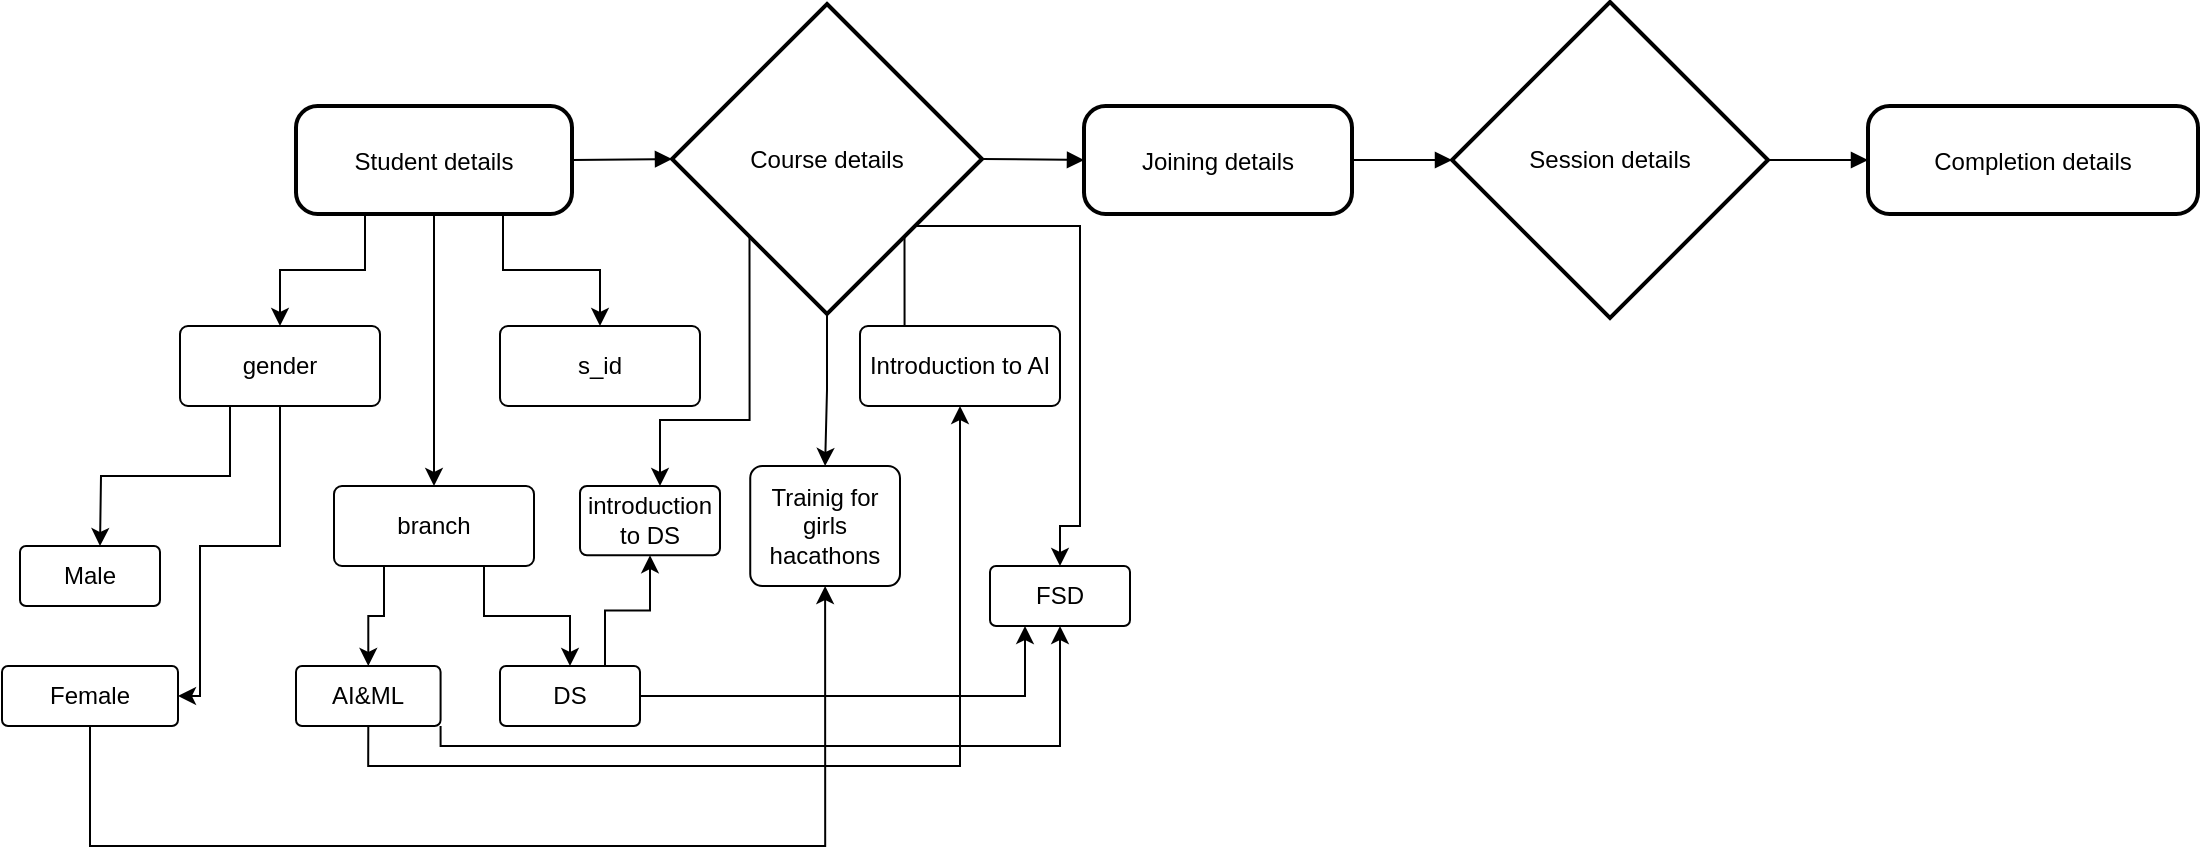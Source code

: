 <mxfile version="26.0.7">
  <diagram name="Page-1" id="CCB2cVTdaIu6jNca1BLb">
    <mxGraphModel dx="1842" dy="550" grid="1" gridSize="10" guides="1" tooltips="1" connect="1" arrows="1" fold="1" page="1" pageScale="1" pageWidth="850" pageHeight="1100" math="0" shadow="0">
      <root>
        <mxCell id="0" />
        <mxCell id="1" parent="0" />
        <mxCell id="g794czNFcYQLgTmDLKgu-10" style="edgeStyle=orthogonalEdgeStyle;rounded=0;orthogonalLoop=1;jettySize=auto;html=1;exitX=0.25;exitY=1;exitDx=0;exitDy=0;" edge="1" parent="1" source="2" target="g794czNFcYQLgTmDLKgu-11">
          <mxGeometry relative="1" as="geometry">
            <mxPoint x="43" y="190" as="targetPoint" />
          </mxGeometry>
        </mxCell>
        <mxCell id="g794czNFcYQLgTmDLKgu-13" style="edgeStyle=orthogonalEdgeStyle;rounded=0;orthogonalLoop=1;jettySize=auto;html=1;exitX=0.75;exitY=1;exitDx=0;exitDy=0;" edge="1" parent="1" source="2" target="g794czNFcYQLgTmDLKgu-14">
          <mxGeometry relative="1" as="geometry">
            <mxPoint x="160.0" y="160" as="targetPoint" />
          </mxGeometry>
        </mxCell>
        <mxCell id="g794czNFcYQLgTmDLKgu-15" style="edgeStyle=orthogonalEdgeStyle;rounded=0;orthogonalLoop=1;jettySize=auto;html=1;exitX=0.5;exitY=1;exitDx=0;exitDy=0;" edge="1" parent="1" source="2" target="g794czNFcYQLgTmDLKgu-16">
          <mxGeometry relative="1" as="geometry">
            <mxPoint x="80" y="280" as="targetPoint" />
          </mxGeometry>
        </mxCell>
        <mxCell id="2" value="Student details" style="rounded=1;arcSize=20;strokeWidth=2" parent="1" vertex="1">
          <mxGeometry x="8" y="60" width="138" height="54" as="geometry" />
        </mxCell>
        <mxCell id="g794czNFcYQLgTmDLKgu-28" style="edgeStyle=orthogonalEdgeStyle;rounded=0;orthogonalLoop=1;jettySize=auto;html=1;exitX=0.5;exitY=1;exitDx=0;exitDy=0;" edge="1" parent="1" source="3" target="g794czNFcYQLgTmDLKgu-29">
          <mxGeometry relative="1" as="geometry">
            <mxPoint x="273.238" y="260" as="targetPoint" />
          </mxGeometry>
        </mxCell>
        <mxCell id="g794czNFcYQLgTmDLKgu-31" style="edgeStyle=orthogonalEdgeStyle;rounded=0;orthogonalLoop=1;jettySize=auto;html=1;exitX=1;exitY=1;exitDx=0;exitDy=0;" edge="1" parent="1" source="3" target="g794czNFcYQLgTmDLKgu-32">
          <mxGeometry relative="1" as="geometry">
            <mxPoint x="340" y="190" as="targetPoint" />
          </mxGeometry>
        </mxCell>
        <mxCell id="g794czNFcYQLgTmDLKgu-34" style="edgeStyle=orthogonalEdgeStyle;rounded=0;orthogonalLoop=1;jettySize=auto;html=1;exitX=0;exitY=1;exitDx=0;exitDy=0;" edge="1" parent="1" source="3" target="g794czNFcYQLgTmDLKgu-35">
          <mxGeometry relative="1" as="geometry">
            <mxPoint x="190.0" y="270.762" as="targetPoint" />
            <Array as="points">
              <mxPoint x="235" y="217" />
              <mxPoint x="190" y="217" />
            </Array>
          </mxGeometry>
        </mxCell>
        <mxCell id="g794czNFcYQLgTmDLKgu-37" style="edgeStyle=orthogonalEdgeStyle;rounded=0;orthogonalLoop=1;jettySize=auto;html=1;exitX=1;exitY=0;exitDx=0;exitDy=0;entryX=0.5;entryY=0;entryDx=0;entryDy=0;" edge="1" parent="1" source="3" target="g794czNFcYQLgTmDLKgu-38">
          <mxGeometry relative="1" as="geometry">
            <mxPoint x="390" y="280" as="targetPoint" />
            <Array as="points">
              <mxPoint x="312" y="120" />
              <mxPoint x="400" y="120" />
              <mxPoint x="400" y="270" />
              <mxPoint x="390" y="270" />
            </Array>
          </mxGeometry>
        </mxCell>
        <mxCell id="3" value="Course details" style="rhombus;strokeWidth=2;whiteSpace=wrap;" parent="1" vertex="1">
          <mxGeometry x="196" y="9" width="155" height="155" as="geometry" />
        </mxCell>
        <mxCell id="4" value="Joining details" style="rounded=1;arcSize=20;strokeWidth=2" parent="1" vertex="1">
          <mxGeometry x="402" y="60" width="134" height="54" as="geometry" />
        </mxCell>
        <mxCell id="5" value="Session details" style="rhombus;strokeWidth=2;whiteSpace=wrap;" parent="1" vertex="1">
          <mxGeometry x="586" y="8" width="158" height="158" as="geometry" />
        </mxCell>
        <mxCell id="6" value="Completion details" style="rounded=1;arcSize=20;strokeWidth=2" parent="1" vertex="1">
          <mxGeometry x="794" y="60" width="165" height="54" as="geometry" />
        </mxCell>
        <mxCell id="7" value="" style="curved=1;startArrow=none;endArrow=block;exitX=1;exitY=0.5;entryX=0;entryY=0.5;" parent="1" source="2" target="3" edge="1">
          <mxGeometry relative="1" as="geometry">
            <Array as="points" />
          </mxGeometry>
        </mxCell>
        <mxCell id="8" value="" style="curved=1;startArrow=none;endArrow=block;exitX=1.01;exitY=0.5;entryX=0;entryY=0.5;" parent="1" source="3" target="4" edge="1">
          <mxGeometry relative="1" as="geometry">
            <Array as="points" />
          </mxGeometry>
        </mxCell>
        <mxCell id="9" value="" style="curved=1;startArrow=none;endArrow=block;exitX=1;exitY=0.5;entryX=0;entryY=0.5;" parent="1" source="4" target="5" edge="1">
          <mxGeometry relative="1" as="geometry">
            <Array as="points" />
          </mxGeometry>
        </mxCell>
        <mxCell id="10" value="" style="curved=1;startArrow=none;endArrow=block;exitX=1;exitY=0.5;entryX=0;entryY=0.5;" parent="1" source="5" target="6" edge="1">
          <mxGeometry relative="1" as="geometry">
            <Array as="points" />
          </mxGeometry>
        </mxCell>
        <mxCell id="g794czNFcYQLgTmDLKgu-17" style="edgeStyle=orthogonalEdgeStyle;rounded=0;orthogonalLoop=1;jettySize=auto;html=1;exitX=0.25;exitY=1;exitDx=0;exitDy=0;" edge="1" parent="1" source="g794czNFcYQLgTmDLKgu-11">
          <mxGeometry relative="1" as="geometry">
            <mxPoint x="-90" y="280" as="targetPoint" />
          </mxGeometry>
        </mxCell>
        <mxCell id="g794czNFcYQLgTmDLKgu-19" style="edgeStyle=orthogonalEdgeStyle;rounded=0;orthogonalLoop=1;jettySize=auto;html=1;exitX=0.5;exitY=1;exitDx=0;exitDy=0;" edge="1" parent="1" source="g794czNFcYQLgTmDLKgu-11" target="g794czNFcYQLgTmDLKgu-20">
          <mxGeometry relative="1" as="geometry">
            <mxPoint x="-40" y="300" as="targetPoint" />
            <Array as="points">
              <mxPoint y="280" />
              <mxPoint x="-40" y="280" />
            </Array>
          </mxGeometry>
        </mxCell>
        <mxCell id="g794czNFcYQLgTmDLKgu-11" value="gender" style="rounded=1;arcSize=10;whiteSpace=wrap;html=1;align=center;" vertex="1" parent="1">
          <mxGeometry x="-50" y="170" width="100" height="40" as="geometry" />
        </mxCell>
        <mxCell id="g794czNFcYQLgTmDLKgu-14" value="s_id" style="rounded=1;arcSize=10;whiteSpace=wrap;html=1;align=center;" vertex="1" parent="1">
          <mxGeometry x="110.0" y="170" width="100" height="40" as="geometry" />
        </mxCell>
        <mxCell id="g794czNFcYQLgTmDLKgu-23" style="edgeStyle=orthogonalEdgeStyle;rounded=0;orthogonalLoop=1;jettySize=auto;html=1;exitX=0.25;exitY=1;exitDx=0;exitDy=0;" edge="1" parent="1" source="g794czNFcYQLgTmDLKgu-16" target="g794czNFcYQLgTmDLKgu-25">
          <mxGeometry relative="1" as="geometry">
            <mxPoint x="52.286" y="350" as="targetPoint" />
          </mxGeometry>
        </mxCell>
        <mxCell id="g794czNFcYQLgTmDLKgu-26" style="edgeStyle=orthogonalEdgeStyle;rounded=0;orthogonalLoop=1;jettySize=auto;html=1;exitX=0.75;exitY=1;exitDx=0;exitDy=0;" edge="1" parent="1" source="g794czNFcYQLgTmDLKgu-16" target="g794czNFcYQLgTmDLKgu-27">
          <mxGeometry relative="1" as="geometry">
            <mxPoint x="140.0" y="350" as="targetPoint" />
          </mxGeometry>
        </mxCell>
        <mxCell id="g794czNFcYQLgTmDLKgu-16" value="branch" style="rounded=1;arcSize=10;whiteSpace=wrap;html=1;align=center;" vertex="1" parent="1">
          <mxGeometry x="27" y="250" width="100" height="40" as="geometry" />
        </mxCell>
        <mxCell id="g794czNFcYQLgTmDLKgu-30" style="edgeStyle=orthogonalEdgeStyle;rounded=0;orthogonalLoop=1;jettySize=auto;html=1;entryX=0.5;entryY=1;entryDx=0;entryDy=0;" edge="1" parent="1" source="g794czNFcYQLgTmDLKgu-20" target="g794czNFcYQLgTmDLKgu-29">
          <mxGeometry relative="1" as="geometry">
            <Array as="points">
              <mxPoint x="-95" y="430" />
              <mxPoint x="273" y="430" />
            </Array>
          </mxGeometry>
        </mxCell>
        <mxCell id="g794czNFcYQLgTmDLKgu-20" value="Female" style="rounded=1;arcSize=10;whiteSpace=wrap;html=1;align=center;" vertex="1" parent="1">
          <mxGeometry x="-139" y="340" width="88" height="30" as="geometry" />
        </mxCell>
        <mxCell id="g794czNFcYQLgTmDLKgu-22" value="Male" style="rounded=1;arcSize=10;whiteSpace=wrap;html=1;align=center;" vertex="1" parent="1">
          <mxGeometry x="-130" y="280" width="70" height="30" as="geometry" />
        </mxCell>
        <mxCell id="g794czNFcYQLgTmDLKgu-33" style="edgeStyle=orthogonalEdgeStyle;rounded=0;orthogonalLoop=1;jettySize=auto;html=1;exitX=0.5;exitY=1;exitDx=0;exitDy=0;" edge="1" parent="1" source="g794czNFcYQLgTmDLKgu-25" target="g794czNFcYQLgTmDLKgu-32">
          <mxGeometry relative="1" as="geometry" />
        </mxCell>
        <mxCell id="g794czNFcYQLgTmDLKgu-39" style="edgeStyle=orthogonalEdgeStyle;rounded=0;orthogonalLoop=1;jettySize=auto;html=1;exitX=1;exitY=1;exitDx=0;exitDy=0;entryX=0.5;entryY=1;entryDx=0;entryDy=0;" edge="1" parent="1" source="g794czNFcYQLgTmDLKgu-25" target="g794czNFcYQLgTmDLKgu-38">
          <mxGeometry relative="1" as="geometry">
            <Array as="points">
              <mxPoint x="80" y="380" />
              <mxPoint x="390" y="380" />
            </Array>
          </mxGeometry>
        </mxCell>
        <mxCell id="g794czNFcYQLgTmDLKgu-25" value="AI&amp;amp;ML" style="rounded=1;arcSize=10;whiteSpace=wrap;html=1;align=center;" vertex="1" parent="1">
          <mxGeometry x="8" y="340" width="72.29" height="30" as="geometry" />
        </mxCell>
        <mxCell id="g794czNFcYQLgTmDLKgu-36" style="edgeStyle=orthogonalEdgeStyle;rounded=0;orthogonalLoop=1;jettySize=auto;html=1;exitX=0.75;exitY=0;exitDx=0;exitDy=0;entryX=0.5;entryY=1;entryDx=0;entryDy=0;" edge="1" parent="1" source="g794czNFcYQLgTmDLKgu-27" target="g794czNFcYQLgTmDLKgu-35">
          <mxGeometry relative="1" as="geometry" />
        </mxCell>
        <mxCell id="g794czNFcYQLgTmDLKgu-40" style="edgeStyle=orthogonalEdgeStyle;rounded=0;orthogonalLoop=1;jettySize=auto;html=1;exitX=1;exitY=0.5;exitDx=0;exitDy=0;entryX=0.25;entryY=1;entryDx=0;entryDy=0;" edge="1" parent="1" source="g794czNFcYQLgTmDLKgu-27" target="g794czNFcYQLgTmDLKgu-38">
          <mxGeometry relative="1" as="geometry" />
        </mxCell>
        <mxCell id="g794czNFcYQLgTmDLKgu-27" value="DS" style="rounded=1;arcSize=10;whiteSpace=wrap;html=1;align=center;" vertex="1" parent="1">
          <mxGeometry x="110" y="340" width="70" height="30" as="geometry" />
        </mxCell>
        <mxCell id="g794czNFcYQLgTmDLKgu-29" value="Trainig for girls hacathons" style="rounded=1;arcSize=10;whiteSpace=wrap;html=1;align=center;" vertex="1" parent="1">
          <mxGeometry x="235.12" y="240" width="74.88" height="60" as="geometry" />
        </mxCell>
        <mxCell id="g794czNFcYQLgTmDLKgu-32" value="Introduction to AI" style="rounded=1;arcSize=10;whiteSpace=wrap;html=1;align=center;" vertex="1" parent="1">
          <mxGeometry x="290" y="170" width="100" height="40" as="geometry" />
        </mxCell>
        <mxCell id="g794czNFcYQLgTmDLKgu-35" value="introduction to DS" style="rounded=1;arcSize=10;whiteSpace=wrap;html=1;align=center;" vertex="1" parent="1">
          <mxGeometry x="150" y="250" width="70" height="34.62" as="geometry" />
        </mxCell>
        <mxCell id="g794czNFcYQLgTmDLKgu-38" value="FSD" style="rounded=1;arcSize=10;whiteSpace=wrap;html=1;align=center;" vertex="1" parent="1">
          <mxGeometry x="355" y="290" width="70" height="30" as="geometry" />
        </mxCell>
      </root>
    </mxGraphModel>
  </diagram>
</mxfile>
